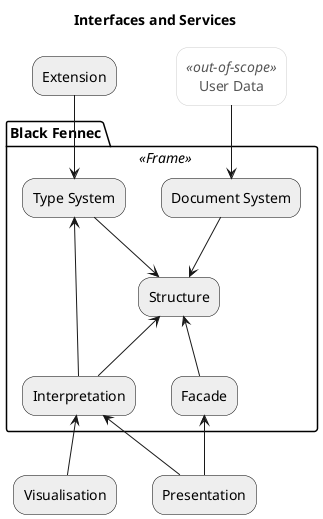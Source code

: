 @startuml

skinparam rectangle {
    BackgroundColor #EEE
    ArrowColor Black
    BorderColor Black
    roundCorner 25
}

skinparam rectangle<<out-of-scope>> {
    BorderColor #CCC
    BackgroundColor #FFF
    FontColor #555
}

title Interfaces and Services



package "Black Fennec" <<Frame>> {
    rectangle Facade
    rectangle Interpretation
    rectangle "Document System" as DS
    rectangle Structure
    rectangle "Type System" as TS

    Interpretation  -up->           TS
    Facade          -up->           Structure
    Interpretation  -up->           Structure
    DS              -down->         Structure
    TS              -down->         Structure
    Facade          -[hidden]left-> Interpretation

}


rectangle Presentation
rectangle Visualisation
rectangle Extension
rectangle "User Data" as UD <<out-of-scope>>

Presentation    -up->       Interpretation
Presentation    -up->       Facade
Visualisation   -up->       Interpretation
Extension       -->         TS
UD              -->         DS

@enduml